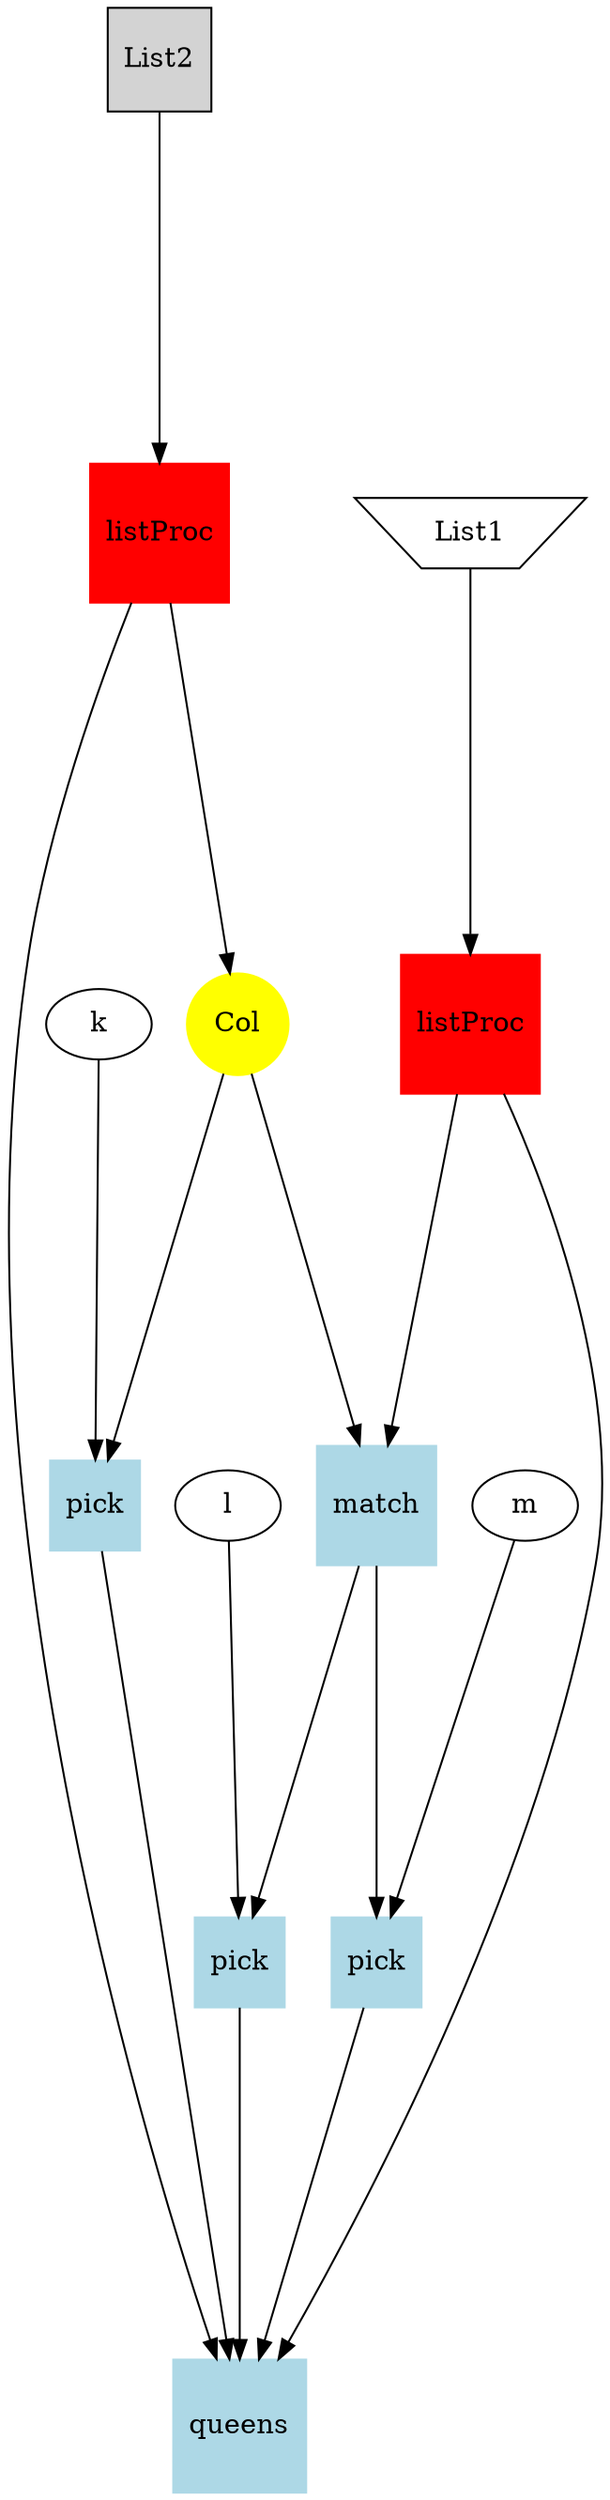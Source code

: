 digraph G {
a -> b -> c;
e -> d -> c;
b -> f -> g -> c;
f -> h -> i -> c;
h -> j -> c;
d -> h;
k -> g;
l -> i;
m -> j;

ranksep=2.5;
mindist=1.5;

a [shape=square,style=filled,label="List2"];
b [shape=square,color=red,style=filled,label="listProc"];
c [shape=square,color=lightblue, style=filled,label="queens"]
d [shape=square,color=red,style=filled,label="listProc"];
e [shape=polygon,sides=4,distortion=.7,label="List1"];
f [shape=circle,style=filled, color=yellow,label="Col"]
g [shape=square,style=filled, color=lightblue,label="pick"]
h [shape=square,style=filled, color=lightblue,label="match"]
i [shape=square,style=filled, color=lightblue,label="pick"]
j [shape=square,style=filled, color=lightblue,label="pick"]
}